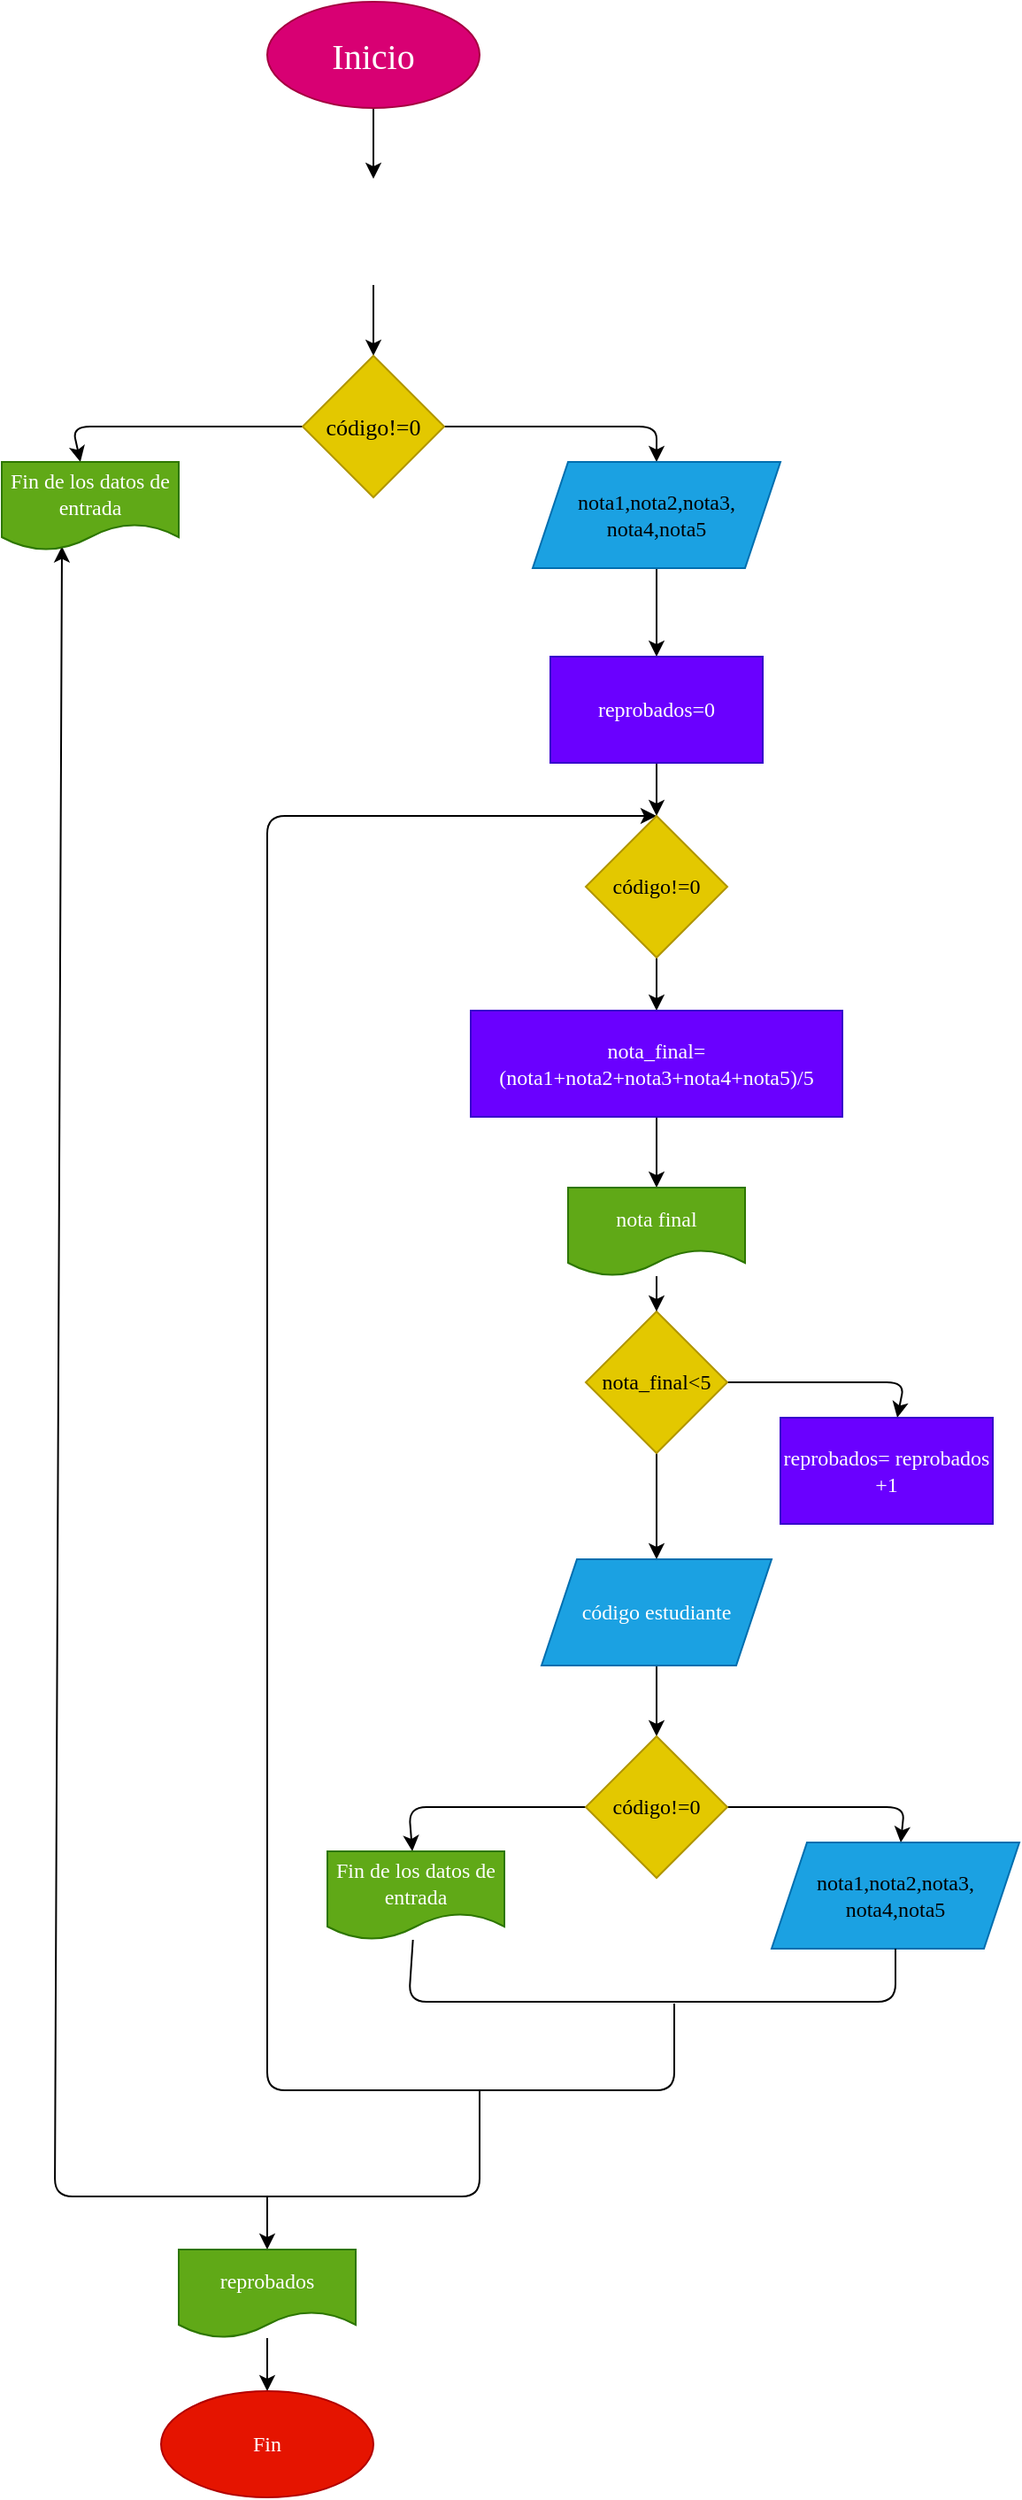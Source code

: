 <mxfile>
    <diagram id="Ezr9gkuXXWtay6RKl3cG" name="Página-1">
        <mxGraphModel dx="1625" dy="1028" grid="1" gridSize="10" guides="1" tooltips="1" connect="1" arrows="1" fold="1" page="1" pageScale="1" pageWidth="827" pageHeight="1169" math="0" shadow="0">
            <root>
                <mxCell id="0"/>
                <mxCell id="1" parent="0"/>
                <mxCell id="6" value="" style="edgeStyle=none;html=1;" parent="1" source="2" edge="1">
                    <mxGeometry relative="1" as="geometry">
                        <mxPoint x="340.0" y="130" as="targetPoint"/>
                    </mxGeometry>
                </mxCell>
                <mxCell id="2" value="Inicio" style="ellipse;whiteSpace=wrap;html=1;fillColor=#d80073;fontColor=#ffffff;strokeColor=#A50040;fontFamily=Comic Sans MS;fontSize=20;" parent="1" vertex="1">
                    <mxGeometry x="280" y="30" width="120" height="60" as="geometry"/>
                </mxCell>
                <mxCell id="8" value="" style="edgeStyle=none;html=1;" parent="1" target="7" edge="1">
                    <mxGeometry relative="1" as="geometry">
                        <mxPoint x="340.0" y="190" as="sourcePoint"/>
                    </mxGeometry>
                </mxCell>
                <mxCell id="12" style="edgeStyle=none;html=1;" parent="1" source="7" target="11" edge="1">
                    <mxGeometry relative="1" as="geometry">
                        <Array as="points">
                            <mxPoint x="500" y="270"/>
                        </Array>
                    </mxGeometry>
                </mxCell>
                <mxCell id="29" style="edgeStyle=none;html=1;" parent="1" source="7" target="28" edge="1">
                    <mxGeometry relative="1" as="geometry">
                        <Array as="points">
                            <mxPoint x="170" y="270"/>
                        </Array>
                    </mxGeometry>
                </mxCell>
                <mxCell id="7" value="código!=0" style="rhombus;whiteSpace=wrap;html=1;fillColor=#e3c800;strokeColor=#B09500;fontColor=#000000;fontFamily=Comic Sans MS;fontSize=13;" parent="1" vertex="1">
                    <mxGeometry x="300" y="230" width="80" height="80" as="geometry"/>
                </mxCell>
                <mxCell id="14" value="" style="edgeStyle=none;html=1;" parent="1" source="11" target="13" edge="1">
                    <mxGeometry relative="1" as="geometry"/>
                </mxCell>
                <mxCell id="11" value="&lt;span style=&quot;color: rgb(0 , 0 , 0)&quot;&gt;nota1,nota2,nota3,&lt;/span&gt;&lt;br style=&quot;color: rgb(0 , 0 , 0)&quot;&gt;&lt;span style=&quot;color: rgb(0 , 0 , 0)&quot;&gt;nota4,nota5&lt;/span&gt;" style="shape=parallelogram;perimeter=parallelogramPerimeter;whiteSpace=wrap;html=1;fixedSize=1;fillColor=#1ba1e2;fontColor=#ffffff;strokeColor=#006EAF;fontFamily=Comic Sans MS;" parent="1" vertex="1">
                    <mxGeometry x="430" y="290" width="140" height="60" as="geometry"/>
                </mxCell>
                <mxCell id="16" value="" style="edgeStyle=none;html=1;" parent="1" source="13" target="15" edge="1">
                    <mxGeometry relative="1" as="geometry"/>
                </mxCell>
                <mxCell id="13" value="reprobados=0" style="whiteSpace=wrap;html=1;fillColor=#6a00ff;strokeColor=#3700CC;fontColor=#ffffff;fontFamily=Comic Sans MS;" parent="1" vertex="1">
                    <mxGeometry x="440" y="400" width="120" height="60" as="geometry"/>
                </mxCell>
                <mxCell id="25" style="edgeStyle=none;html=1;" parent="1" source="15" target="17" edge="1">
                    <mxGeometry relative="1" as="geometry"/>
                </mxCell>
                <mxCell id="42" style="edgeStyle=none;html=1;endArrow=none;endFill=0;exitX=0.5;exitY=0;exitDx=0;exitDy=0;startArrow=classic;startFill=1;" parent="1" source="15" edge="1">
                    <mxGeometry relative="1" as="geometry">
                        <mxPoint x="510" y="1161" as="targetPoint"/>
                        <Array as="points">
                            <mxPoint x="280" y="490"/>
                            <mxPoint x="280" y="840"/>
                            <mxPoint x="280" y="1161"/>
                            <mxPoint x="280" y="1210"/>
                            <mxPoint x="400" y="1210"/>
                            <mxPoint x="510" y="1210"/>
                        </Array>
                    </mxGeometry>
                </mxCell>
                <mxCell id="15" value="código!=0" style="rhombus;whiteSpace=wrap;html=1;fillColor=#e3c800;strokeColor=#B09500;fontColor=#000000;fontFamily=Comic Sans MS;" parent="1" vertex="1">
                    <mxGeometry x="460" y="490" width="80" height="80" as="geometry"/>
                </mxCell>
                <mxCell id="24" value="" style="edgeStyle=none;html=1;" parent="1" source="17" target="23" edge="1">
                    <mxGeometry relative="1" as="geometry"/>
                </mxCell>
                <mxCell id="17" value="nota_final=(nota1+nota2+nota3+nota4+nota5)/5" style="whiteSpace=wrap;html=1;fillColor=#6a00ff;strokeColor=#3700CC;fontColor=#ffffff;fontFamily=Comic Sans MS;" parent="1" vertex="1">
                    <mxGeometry x="395" y="600" width="210" height="60" as="geometry"/>
                </mxCell>
                <mxCell id="27" style="edgeStyle=none;html=1;" parent="1" source="19" target="21" edge="1">
                    <mxGeometry relative="1" as="geometry">
                        <Array as="points">
                            <mxPoint x="640" y="810"/>
                        </Array>
                    </mxGeometry>
                </mxCell>
                <mxCell id="33" style="edgeStyle=none;html=1;" parent="1" source="19" target="32" edge="1">
                    <mxGeometry relative="1" as="geometry"/>
                </mxCell>
                <mxCell id="19" value="nota_final&amp;lt;5" style="rhombus;whiteSpace=wrap;html=1;fillColor=#e3c800;strokeColor=#B09500;fontColor=#000000;fontFamily=Comic Sans MS;" parent="1" vertex="1">
                    <mxGeometry x="460" y="770" width="80" height="80" as="geometry"/>
                </mxCell>
                <mxCell id="21" value="reprobados= reprobados +1" style="whiteSpace=wrap;html=1;fillColor=#6a00ff;strokeColor=#3700CC;fontColor=#ffffff;fontFamily=Comic Sans MS;" parent="1" vertex="1">
                    <mxGeometry x="570" y="830" width="120" height="60" as="geometry"/>
                </mxCell>
                <mxCell id="26" style="edgeStyle=none;html=1;" parent="1" source="23" target="19" edge="1">
                    <mxGeometry relative="1" as="geometry"/>
                </mxCell>
                <mxCell id="23" value="nota final" style="shape=document;whiteSpace=wrap;html=1;boundedLbl=1;fillColor=#60a917;strokeColor=#2D7600;fontColor=#ffffff;fontFamily=Comic Sans MS;" parent="1" vertex="1">
                    <mxGeometry x="450" y="700" width="100" height="50" as="geometry"/>
                </mxCell>
                <mxCell id="43" style="edgeStyle=none;html=1;startArrow=classic;startFill=1;endArrow=none;endFill=0;exitX=0.34;exitY=0.955;exitDx=0;exitDy=0;exitPerimeter=0;" parent="1" source="28" edge="1">
                    <mxGeometry relative="1" as="geometry">
                        <mxPoint x="400" y="1210" as="targetPoint"/>
                        <mxPoint x="170" y="330" as="sourcePoint"/>
                        <Array as="points">
                            <mxPoint x="160" y="1270"/>
                            <mxPoint x="280" y="1270"/>
                            <mxPoint x="400" y="1270"/>
                        </Array>
                    </mxGeometry>
                </mxCell>
                <mxCell id="28" value="Fin de los datos de entrada" style="shape=document;whiteSpace=wrap;html=1;boundedLbl=1;fillColor=#60a917;strokeColor=#2D7600;fontColor=#ffffff;fontFamily=Comic Sans MS;" parent="1" vertex="1">
                    <mxGeometry x="130" y="290" width="100" height="50" as="geometry"/>
                </mxCell>
                <mxCell id="35" style="edgeStyle=none;html=1;" parent="1" source="32" target="34" edge="1">
                    <mxGeometry relative="1" as="geometry"/>
                </mxCell>
                <mxCell id="32" value="código estudiante" style="shape=parallelogram;perimeter=parallelogramPerimeter;whiteSpace=wrap;html=1;fixedSize=1;fillColor=#1ba1e2;strokeColor=#006EAF;fontColor=#ffffff;fontFamily=Comic Sans MS;" parent="1" vertex="1">
                    <mxGeometry x="435" y="910" width="130" height="60" as="geometry"/>
                </mxCell>
                <mxCell id="38" style="edgeStyle=none;html=1;" parent="1" source="34" target="36" edge="1">
                    <mxGeometry relative="1" as="geometry">
                        <Array as="points">
                            <mxPoint x="640" y="1050"/>
                        </Array>
                    </mxGeometry>
                </mxCell>
                <mxCell id="39" style="edgeStyle=none;html=1;" parent="1" source="34" target="37" edge="1">
                    <mxGeometry relative="1" as="geometry">
                        <mxPoint x="300" y="1070" as="targetPoint"/>
                        <Array as="points">
                            <mxPoint x="360" y="1050"/>
                        </Array>
                    </mxGeometry>
                </mxCell>
                <mxCell id="34" value="código!=0" style="rhombus;whiteSpace=wrap;html=1;fillColor=#e3c800;strokeColor=#B09500;fontColor=#000000;fontFamily=Comic Sans MS;" parent="1" vertex="1">
                    <mxGeometry x="460" y="1010" width="80" height="80" as="geometry"/>
                </mxCell>
                <mxCell id="36" value="&lt;span style=&quot;color: rgb(0 , 0 , 0)&quot;&gt;nota1,nota2,nota3,&lt;/span&gt;&lt;br style=&quot;color: rgb(0 , 0 , 0)&quot;&gt;&lt;span style=&quot;color: rgb(0 , 0 , 0)&quot;&gt;nota4,nota5&lt;/span&gt;" style="shape=parallelogram;perimeter=parallelogramPerimeter;whiteSpace=wrap;html=1;fixedSize=1;fillColor=#1ba1e2;fontColor=#ffffff;strokeColor=#006EAF;fontFamily=Comic Sans MS;" parent="1" vertex="1">
                    <mxGeometry x="565" y="1070" width="140" height="60" as="geometry"/>
                </mxCell>
                <mxCell id="40" style="edgeStyle=none;html=1;endArrow=none;endFill=0;" parent="1" source="37" target="36" edge="1">
                    <mxGeometry relative="1" as="geometry">
                        <Array as="points">
                            <mxPoint x="360" y="1160"/>
                            <mxPoint x="500" y="1160"/>
                            <mxPoint x="635" y="1160"/>
                        </Array>
                    </mxGeometry>
                </mxCell>
                <mxCell id="37" value="Fin de los datos de entrada" style="shape=document;whiteSpace=wrap;html=1;boundedLbl=1;fillColor=#60a917;strokeColor=#2D7600;fontColor=#ffffff;fontFamily=Comic Sans MS;" parent="1" vertex="1">
                    <mxGeometry x="314" y="1075" width="100" height="50" as="geometry"/>
                </mxCell>
                <mxCell id="45" style="edgeStyle=none;html=1;startArrow=classic;startFill=1;endArrow=none;endFill=0;" parent="1" source="44" edge="1">
                    <mxGeometry relative="1" as="geometry">
                        <mxPoint x="280" y="1270" as="targetPoint"/>
                    </mxGeometry>
                </mxCell>
                <mxCell id="47" value="" style="edgeStyle=none;html=1;startArrow=none;startFill=0;endArrow=classic;endFill=1;" parent="1" source="44" target="46" edge="1">
                    <mxGeometry relative="1" as="geometry"/>
                </mxCell>
                <mxCell id="44" value="reprobados" style="shape=document;whiteSpace=wrap;html=1;boundedLbl=1;fillColor=#60a917;strokeColor=#2D7600;fontColor=#ffffff;fontFamily=Comic Sans MS;" parent="1" vertex="1">
                    <mxGeometry x="230" y="1300" width="100" height="50" as="geometry"/>
                </mxCell>
                <mxCell id="46" value="Fin" style="ellipse;whiteSpace=wrap;html=1;fillColor=#e51400;strokeColor=#B20000;fontColor=#ffffff;fontFamily=Comic Sans MS;" parent="1" vertex="1">
                    <mxGeometry x="220" y="1380" width="120" height="60" as="geometry"/>
                </mxCell>
            </root>
        </mxGraphModel>
    </diagram>
</mxfile>
